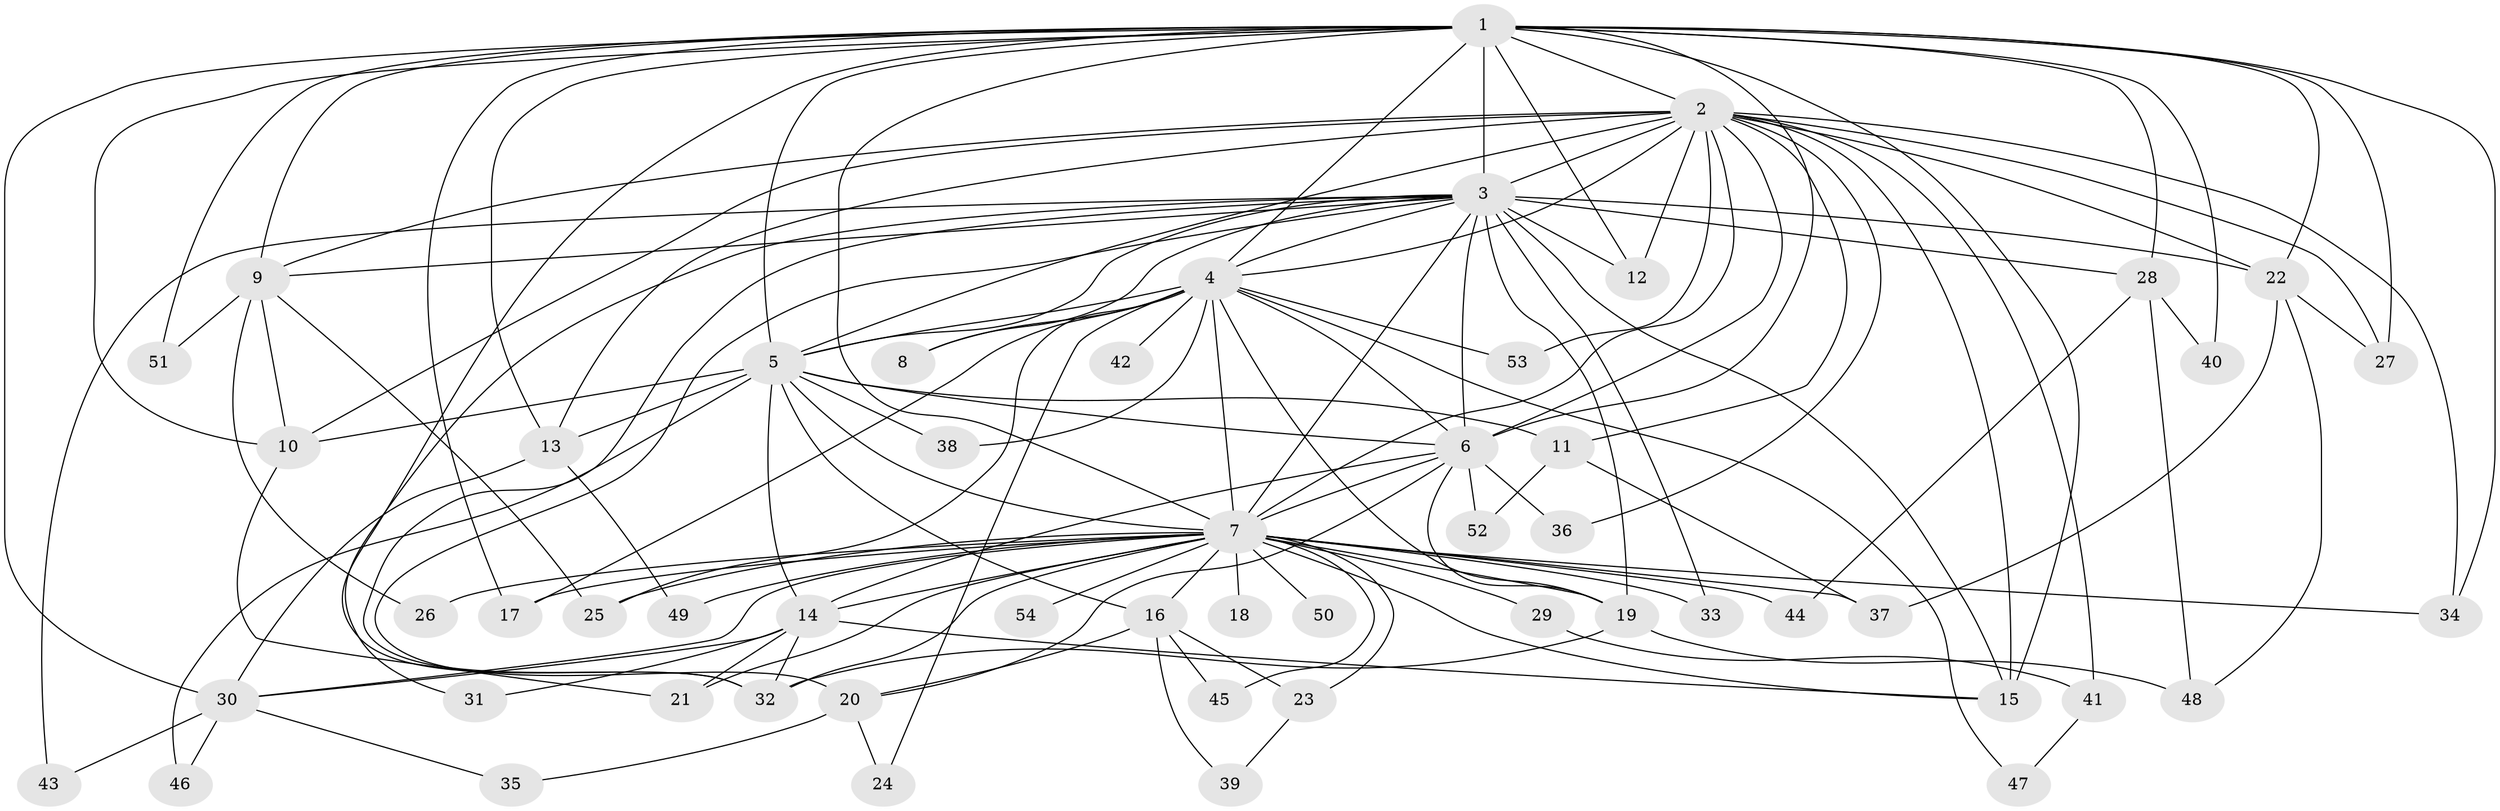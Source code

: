 // original degree distribution, {19: 0.018691588785046728, 20: 0.009345794392523364, 21: 0.018691588785046728, 22: 0.009345794392523364, 18: 0.009345794392523364, 13: 0.009345794392523364, 36: 0.009345794392523364, 23: 0.009345794392523364, 2: 0.5420560747663551, 8: 0.018691588785046728, 4: 0.06542056074766354, 3: 0.21495327102803738, 5: 0.04672897196261682, 6: 0.018691588785046728}
// Generated by graph-tools (version 1.1) at 2025/34/03/09/25 02:34:52]
// undirected, 54 vertices, 135 edges
graph export_dot {
graph [start="1"]
  node [color=gray90,style=filled];
  1;
  2;
  3;
  4;
  5;
  6;
  7;
  8;
  9;
  10;
  11;
  12;
  13;
  14;
  15;
  16;
  17;
  18;
  19;
  20;
  21;
  22;
  23;
  24;
  25;
  26;
  27;
  28;
  29;
  30;
  31;
  32;
  33;
  34;
  35;
  36;
  37;
  38;
  39;
  40;
  41;
  42;
  43;
  44;
  45;
  46;
  47;
  48;
  49;
  50;
  51;
  52;
  53;
  54;
  1 -- 2 [weight=4.0];
  1 -- 3 [weight=4.0];
  1 -- 4 [weight=2.0];
  1 -- 5 [weight=2.0];
  1 -- 6 [weight=2.0];
  1 -- 7 [weight=2.0];
  1 -- 9 [weight=1.0];
  1 -- 10 [weight=2.0];
  1 -- 12 [weight=1.0];
  1 -- 13 [weight=2.0];
  1 -- 15 [weight=1.0];
  1 -- 17 [weight=1.0];
  1 -- 22 [weight=4.0];
  1 -- 27 [weight=2.0];
  1 -- 28 [weight=2.0];
  1 -- 30 [weight=1.0];
  1 -- 32 [weight=1.0];
  1 -- 34 [weight=1.0];
  1 -- 40 [weight=1.0];
  1 -- 51 [weight=1.0];
  2 -- 3 [weight=4.0];
  2 -- 4 [weight=2.0];
  2 -- 5 [weight=2.0];
  2 -- 6 [weight=3.0];
  2 -- 7 [weight=3.0];
  2 -- 9 [weight=1.0];
  2 -- 10 [weight=2.0];
  2 -- 11 [weight=1.0];
  2 -- 12 [weight=1.0];
  2 -- 13 [weight=1.0];
  2 -- 15 [weight=5.0];
  2 -- 22 [weight=1.0];
  2 -- 27 [weight=1.0];
  2 -- 34 [weight=1.0];
  2 -- 36 [weight=1.0];
  2 -- 41 [weight=1.0];
  2 -- 53 [weight=1.0];
  3 -- 4 [weight=4.0];
  3 -- 5 [weight=3.0];
  3 -- 6 [weight=3.0];
  3 -- 7 [weight=2.0];
  3 -- 8 [weight=1.0];
  3 -- 9 [weight=1.0];
  3 -- 12 [weight=2.0];
  3 -- 15 [weight=2.0];
  3 -- 19 [weight=4.0];
  3 -- 20 [weight=1.0];
  3 -- 22 [weight=1.0];
  3 -- 28 [weight=2.0];
  3 -- 31 [weight=1.0];
  3 -- 32 [weight=1.0];
  3 -- 33 [weight=2.0];
  3 -- 43 [weight=2.0];
  4 -- 5 [weight=1.0];
  4 -- 6 [weight=1.0];
  4 -- 7 [weight=1.0];
  4 -- 8 [weight=1.0];
  4 -- 17 [weight=1.0];
  4 -- 19 [weight=1.0];
  4 -- 24 [weight=1.0];
  4 -- 25 [weight=2.0];
  4 -- 38 [weight=1.0];
  4 -- 42 [weight=1.0];
  4 -- 47 [weight=1.0];
  4 -- 53 [weight=1.0];
  5 -- 6 [weight=1.0];
  5 -- 7 [weight=1.0];
  5 -- 10 [weight=1.0];
  5 -- 11 [weight=1.0];
  5 -- 13 [weight=1.0];
  5 -- 14 [weight=1.0];
  5 -- 16 [weight=1.0];
  5 -- 38 [weight=1.0];
  5 -- 46 [weight=1.0];
  6 -- 7 [weight=1.0];
  6 -- 14 [weight=1.0];
  6 -- 19 [weight=1.0];
  6 -- 20 [weight=1.0];
  6 -- 36 [weight=1.0];
  6 -- 52 [weight=2.0];
  7 -- 14 [weight=1.0];
  7 -- 15 [weight=1.0];
  7 -- 16 [weight=1.0];
  7 -- 17 [weight=1.0];
  7 -- 18 [weight=1.0];
  7 -- 19 [weight=1.0];
  7 -- 21 [weight=1.0];
  7 -- 23 [weight=1.0];
  7 -- 25 [weight=1.0];
  7 -- 26 [weight=1.0];
  7 -- 29 [weight=1.0];
  7 -- 30 [weight=1.0];
  7 -- 32 [weight=1.0];
  7 -- 33 [weight=1.0];
  7 -- 34 [weight=1.0];
  7 -- 37 [weight=1.0];
  7 -- 44 [weight=1.0];
  7 -- 45 [weight=1.0];
  7 -- 49 [weight=1.0];
  7 -- 50 [weight=1.0];
  7 -- 54 [weight=1.0];
  9 -- 10 [weight=1.0];
  9 -- 25 [weight=1.0];
  9 -- 26 [weight=1.0];
  9 -- 51 [weight=1.0];
  10 -- 21 [weight=1.0];
  11 -- 37 [weight=1.0];
  11 -- 52 [weight=1.0];
  13 -- 30 [weight=1.0];
  13 -- 49 [weight=1.0];
  14 -- 15 [weight=1.0];
  14 -- 21 [weight=1.0];
  14 -- 30 [weight=1.0];
  14 -- 31 [weight=1.0];
  14 -- 32 [weight=3.0];
  16 -- 20 [weight=1.0];
  16 -- 23 [weight=1.0];
  16 -- 39 [weight=1.0];
  16 -- 45 [weight=1.0];
  19 -- 32 [weight=1.0];
  19 -- 48 [weight=1.0];
  20 -- 24 [weight=1.0];
  20 -- 35 [weight=1.0];
  22 -- 27 [weight=1.0];
  22 -- 37 [weight=1.0];
  22 -- 48 [weight=1.0];
  23 -- 39 [weight=1.0];
  28 -- 40 [weight=1.0];
  28 -- 44 [weight=1.0];
  28 -- 48 [weight=1.0];
  29 -- 41 [weight=1.0];
  30 -- 35 [weight=1.0];
  30 -- 43 [weight=1.0];
  30 -- 46 [weight=1.0];
  41 -- 47 [weight=1.0];
}
